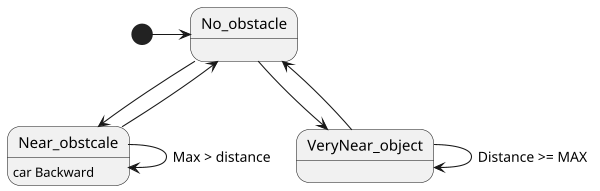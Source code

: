 @startuml 

scale 600 width

[*] -> No_obstacle


No_obstacle --> Near_obstcale
Near_obstcale --> Near_obstcale: Max > distance
Near_obstcale -->No_obstacle

No_obstacle --> VeryNear_object
VeryNear_object  -->No_obstacle
VeryNear_object --> VeryNear_object : Distance >= MAX
Near_obstcale : car Backward

@enduml